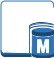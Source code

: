 <?xml version="1.0" encoding="UTF-8"?>
<dia:diagram xmlns:dia="http://www.lysator.liu.se/~alla/dia/">
  <dia:layer name="Fondo" visible="true" active="true">
    <dia:group>
      <dia:group>
        <dia:group>
          <dia:group>
            <dia:group>
              <dia:object type="Standard - Line" version="0" id="O0">
                <dia:attribute name="obj_pos">
                  <dia:point val="3.768,1.252"/>
                </dia:attribute>
                <dia:attribute name="obj_bb">
                  <dia:rectangle val="3.768,1.252;3.768,1.382"/>
                </dia:attribute>
                <dia:attribute name="conn_endpoints">
                  <dia:point val="3.768,1.252"/>
                  <dia:point val="3.768,1.382"/>
                </dia:attribute>
                <dia:attribute name="numcp">
                  <dia:int val="1"/>
                </dia:attribute>
                <dia:attribute name="line_color">
                  <dia:color val="#19486f"/>
                </dia:attribute>
                <dia:attribute name="line_width">
                  <dia:real val="0"/>
                </dia:attribute>
              </dia:object>
            </dia:group>
            <dia:group>
              <dia:object type="Standard - BezierLine" version="0" id="O1">
                <dia:attribute name="obj_pos">
                  <dia:point val="2.559,2.3"/>
                </dia:attribute>
                <dia:attribute name="obj_bb">
                  <dia:rectangle val="2.553,2.3;2.559,2.444"/>
                </dia:attribute>
                <dia:attribute name="bez_points">
                  <dia:point val="2.559,2.3"/>
                  <dia:point val="2.559,2.43"/>
                  <dia:point val="2.559,2.3"/>
                  <dia:point val="2.559,2.43"/>
                  <dia:point val="2.557,2.435"/>
                  <dia:point val="2.555,2.439"/>
                  <dia:point val="2.553,2.444"/>
                  <dia:point val="2.553,2.314"/>
                  <dia:point val="2.553,2.444"/>
                  <dia:point val="2.553,2.314"/>
                  <dia:point val="2.555,2.309"/>
                  <dia:point val="2.557,2.304"/>
                  <dia:point val="2.559,2.3"/>
                </dia:attribute>
                <dia:attribute name="corner_types">
                  <dia:enum val="0"/>
                  <dia:enum val="0"/>
                  <dia:enum val="0"/>
                  <dia:enum val="0"/>
                  <dia:enum val="0"/>
                </dia:attribute>
                <dia:attribute name="line_color">
                  <dia:color val="#19486f"/>
                </dia:attribute>
                <dia:attribute name="line_width">
                  <dia:real val="0"/>
                </dia:attribute>
              </dia:object>
              <dia:object type="Standard - BezierLine" version="0" id="O2">
                <dia:attribute name="obj_pos">
                  <dia:point val="2.553,2.314"/>
                </dia:attribute>
                <dia:attribute name="obj_bb">
                  <dia:rectangle val="2.551,2.314;2.553,2.451"/>
                </dia:attribute>
                <dia:attribute name="bez_points">
                  <dia:point val="2.553,2.314"/>
                  <dia:point val="2.553,2.444"/>
                  <dia:point val="2.553,2.314"/>
                  <dia:point val="2.553,2.444"/>
                  <dia:point val="2.552,2.446"/>
                  <dia:point val="2.552,2.449"/>
                  <dia:point val="2.551,2.451"/>
                  <dia:point val="2.551,2.321"/>
                  <dia:point val="2.551,2.451"/>
                  <dia:point val="2.551,2.321"/>
                  <dia:point val="2.552,2.318"/>
                  <dia:point val="2.552,2.316"/>
                  <dia:point val="2.553,2.314"/>
                </dia:attribute>
                <dia:attribute name="corner_types">
                  <dia:enum val="0"/>
                  <dia:enum val="0"/>
                  <dia:enum val="0"/>
                  <dia:enum val="0"/>
                  <dia:enum val="0"/>
                </dia:attribute>
                <dia:attribute name="line_color">
                  <dia:color val="#19486f"/>
                </dia:attribute>
                <dia:attribute name="line_width">
                  <dia:real val="0"/>
                </dia:attribute>
              </dia:object>
            </dia:group>
            <dia:object type="Standard - BezierLine" version="0" id="O3">
              <dia:attribute name="obj_pos">
                <dia:point val="3.752,2.365"/>
              </dia:attribute>
              <dia:attribute name="obj_bb">
                <dia:rectangle val="2.547,2.127;3.753,2.439"/>
              </dia:attribute>
              <dia:attribute name="bez_points">
                <dia:point val="3.752,2.365"/>
                <dia:point val="3.565,2.303"/>
                <dia:point val="3.36,2.295"/>
                <dia:point val="3.186,2.295"/>
                <dia:point val="2.932,2.295"/>
                <dia:point val="2.612,2.353"/>
                <dia:point val="2.549,2.439"/>
                <dia:point val="2.547,2.321"/>
                <dia:point val="2.549,2.439"/>
                <dia:point val="2.547,2.321"/>
                <dia:point val="2.57,2.216"/>
                <dia:point val="2.869,2.127"/>
                <dia:point val="3.133,2.127"/>
                <dia:point val="3.223,2.127"/>
                <dia:point val="3.624,2.168"/>
                <dia:point val="3.753,2.234"/>
              </dia:attribute>
              <dia:attribute name="corner_types">
                <dia:enum val="0"/>
                <dia:enum val="0"/>
                <dia:enum val="0"/>
                <dia:enum val="0"/>
                <dia:enum val="0"/>
                <dia:enum val="0"/>
              </dia:attribute>
              <dia:attribute name="line_color">
                <dia:color val="#19486f"/>
              </dia:attribute>
              <dia:attribute name="line_width">
                <dia:real val="0"/>
              </dia:attribute>
            </dia:object>
            <dia:group>
              <dia:object type="Standard - Beziergon" version="0" id="O4">
                <dia:attribute name="obj_pos">
                  <dia:point val="3.226,2.413"/>
                </dia:attribute>
                <dia:attribute name="obj_bb">
                  <dia:rectangle val="2.694,2.413;3.758,2.661"/>
                </dia:attribute>
                <dia:attribute name="bez_points">
                  <dia:point val="3.226,2.413"/>
                  <dia:point val="3.336,2.413"/>
                  <dia:point val="3.429,2.422"/>
                  <dia:point val="3.506,2.434"/>
                  <dia:point val="3.671,2.462"/>
                  <dia:point val="3.758,2.509"/>
                  <dia:point val="3.758,2.538"/>
                  <dia:point val="3.758,2.567"/>
                  <dia:point val="3.671,2.613"/>
                  <dia:point val="3.506,2.64"/>
                  <dia:point val="3.429,2.653"/>
                  <dia:point val="3.336,2.661"/>
                  <dia:point val="3.226,2.661"/>
                  <dia:point val="2.881,2.661"/>
                  <dia:point val="2.694,2.579"/>
                  <dia:point val="2.694,2.538"/>
                  <dia:point val="2.694,2.496"/>
                  <dia:point val="2.881,2.413"/>
                </dia:attribute>
                <dia:attribute name="corner_types">
                  <dia:enum val="-1797716328"/>
                  <dia:enum val="0"/>
                  <dia:enum val="0"/>
                  <dia:enum val="0"/>
                  <dia:enum val="0"/>
                  <dia:enum val="0"/>
                  <dia:enum val="0"/>
                </dia:attribute>
                <dia:attribute name="line_color">
                  <dia:color val="#2e73b7"/>
                </dia:attribute>
                <dia:attribute name="line_width">
                  <dia:real val="0"/>
                </dia:attribute>
                <dia:attribute name="inner_color">
                  <dia:color val="#2e73b7"/>
                </dia:attribute>
                <dia:attribute name="show_background">
                  <dia:boolean val="true"/>
                </dia:attribute>
              </dia:object>
            </dia:group>
            <dia:group>
              <dia:object type="Standard - BezierLine" version="0" id="O5">
                <dia:attribute name="obj_pos">
                  <dia:point val="3.758,2.538"/>
                </dia:attribute>
                <dia:attribute name="obj_bb">
                  <dia:rectangle val="2.758,2.538;4.758,2.804"/>
                </dia:attribute>
                <dia:attribute name="bez_points">
                  <dia:point val="3.758,2.538"/>
                  <dia:point val="3.758,2.678"/>
                  <dia:point val="3.758,2.538"/>
                  <dia:point val="3.758,2.678"/>
                  <dia:point val="3.758,2.678"/>
                  <dia:point val="3.758,2.679"/>
                  <dia:point val="3.758,2.68"/>
                  <dia:point val="3.758,2.54"/>
                  <dia:point val="3.758,2.68"/>
                  <dia:point val="3.758,2.54"/>
                  <dia:point val="3.758,2.539"/>
                  <dia:point val="3.758,2.538"/>
                  <dia:point val="3.758,2.538"/>
                </dia:attribute>
                <dia:attribute name="corner_types">
                  <dia:enum val="0"/>
                  <dia:enum val="0"/>
                  <dia:enum val="0"/>
                  <dia:enum val="0"/>
                  <dia:enum val="0"/>
                </dia:attribute>
                <dia:attribute name="line_color">
                  <dia:color val="#19486f"/>
                </dia:attribute>
                <dia:attribute name="line_width">
                  <dia:real val="0"/>
                </dia:attribute>
              </dia:object>
              <dia:object type="Standard - BezierLine" version="0" id="O6">
                <dia:attribute name="obj_pos">
                  <dia:point val="3.758,2.54"/>
                </dia:attribute>
                <dia:attribute name="obj_bb">
                  <dia:rectangle val="3.757,2.54;3.758,2.683"/>
                </dia:attribute>
                <dia:attribute name="bez_points">
                  <dia:point val="3.758,2.54"/>
                  <dia:point val="3.758,2.68"/>
                  <dia:point val="3.758,2.54"/>
                  <dia:point val="3.758,2.68"/>
                  <dia:point val="3.758,2.681"/>
                  <dia:point val="3.758,2.682"/>
                  <dia:point val="3.757,2.683"/>
                  <dia:point val="3.757,2.543"/>
                  <dia:point val="3.757,2.683"/>
                  <dia:point val="3.757,2.543"/>
                  <dia:point val="3.758,2.542"/>
                  <dia:point val="3.758,2.541"/>
                  <dia:point val="3.758,2.54"/>
                </dia:attribute>
                <dia:attribute name="corner_types">
                  <dia:enum val="0"/>
                  <dia:enum val="0"/>
                  <dia:enum val="0"/>
                  <dia:enum val="0"/>
                  <dia:enum val="0"/>
                </dia:attribute>
                <dia:attribute name="line_color">
                  <dia:color val="#19486f"/>
                </dia:attribute>
                <dia:attribute name="line_width">
                  <dia:real val="0"/>
                </dia:attribute>
              </dia:object>
              <dia:object type="Standard - BezierLine" version="0" id="O7">
                <dia:attribute name="obj_pos">
                  <dia:point val="3.757,2.543"/>
                </dia:attribute>
                <dia:attribute name="obj_bb">
                  <dia:rectangle val="3.756,2.543;3.757,2.687"/>
                </dia:attribute>
                <dia:attribute name="bez_points">
                  <dia:point val="3.757,2.543"/>
                  <dia:point val="3.757,2.683"/>
                  <dia:point val="3.757,2.543"/>
                  <dia:point val="3.757,2.683"/>
                  <dia:point val="3.757,2.684"/>
                  <dia:point val="3.756,2.685"/>
                  <dia:point val="3.756,2.687"/>
                  <dia:point val="3.756,2.547"/>
                  <dia:point val="3.756,2.687"/>
                  <dia:point val="3.756,2.547"/>
                  <dia:point val="3.756,2.546"/>
                  <dia:point val="3.757,2.544"/>
                  <dia:point val="3.757,2.543"/>
                </dia:attribute>
                <dia:attribute name="corner_types">
                  <dia:enum val="0"/>
                  <dia:enum val="0"/>
                  <dia:enum val="0"/>
                  <dia:enum val="0"/>
                  <dia:enum val="0"/>
                </dia:attribute>
                <dia:attribute name="line_color">
                  <dia:color val="#19486f"/>
                </dia:attribute>
                <dia:attribute name="line_width">
                  <dia:real val="0"/>
                </dia:attribute>
              </dia:object>
              <dia:object type="Standard - BezierLine" version="0" id="O8">
                <dia:attribute name="obj_pos">
                  <dia:point val="3.756,2.547"/>
                </dia:attribute>
                <dia:attribute name="obj_bb">
                  <dia:rectangle val="1.694,2.538;3.756,2.801"/>
                </dia:attribute>
                <dia:attribute name="bez_points">
                  <dia:point val="3.756,2.547"/>
                  <dia:point val="3.756,2.687"/>
                  <dia:point val="3.756,2.547"/>
                  <dia:point val="3.756,2.687"/>
                  <dia:point val="3.74,2.716"/>
                  <dia:point val="3.654,2.756"/>
                  <dia:point val="3.506,2.78"/>
                  <dia:point val="3.429,2.793"/>
                  <dia:point val="3.336,2.801"/>
                  <dia:point val="3.226,2.801"/>
                  <dia:point val="2.881,2.801"/>
                  <dia:point val="2.694,2.72"/>
                  <dia:point val="2.694,2.678"/>
                  <dia:point val="2.694,2.538"/>
                  <dia:point val="2.694,2.678"/>
                  <dia:point val="2.694,2.538"/>
                  <dia:point val="2.694,2.579"/>
                  <dia:point val="2.881,2.661"/>
                  <dia:point val="3.226,2.661"/>
                  <dia:point val="3.336,2.661"/>
                  <dia:point val="3.429,2.653"/>
                  <dia:point val="3.506,2.64"/>
                  <dia:point val="3.654,2.616"/>
                  <dia:point val="3.74,2.576"/>
                  <dia:point val="3.756,2.547"/>
                </dia:attribute>
                <dia:attribute name="corner_types">
                  <dia:enum val="0"/>
                  <dia:enum val="0"/>
                  <dia:enum val="0"/>
                  <dia:enum val="0"/>
                  <dia:enum val="0"/>
                  <dia:enum val="0"/>
                  <dia:enum val="0"/>
                  <dia:enum val="0"/>
                  <dia:enum val="0"/>
                </dia:attribute>
                <dia:attribute name="line_color">
                  <dia:color val="#19486f"/>
                </dia:attribute>
                <dia:attribute name="line_width">
                  <dia:real val="0"/>
                </dia:attribute>
              </dia:object>
            </dia:group>
            <dia:object type="Standard - Beziergon" version="0" id="O9">
              <dia:attribute name="obj_pos">
                <dia:point val="3.758,2.538"/>
              </dia:attribute>
              <dia:attribute name="obj_bb">
                <dia:rectangle val="1.694,2.538;4.758,2.801"/>
              </dia:attribute>
              <dia:attribute name="bez_points">
                <dia:point val="3.758,2.538"/>
                <dia:point val="3.758,2.678"/>
                <dia:point val="3.758,2.538"/>
                <dia:point val="3.758,2.678"/>
                <dia:point val="3.758,2.707"/>
                <dia:point val="3.671,2.753"/>
                <dia:point val="3.506,2.78"/>
                <dia:point val="3.429,2.793"/>
                <dia:point val="3.336,2.801"/>
                <dia:point val="3.226,2.801"/>
                <dia:point val="2.881,2.801"/>
                <dia:point val="2.694,2.72"/>
                <dia:point val="2.694,2.678"/>
                <dia:point val="2.694,2.538"/>
                <dia:point val="2.694,2.678"/>
                <dia:point val="2.694,2.538"/>
                <dia:point val="2.694,2.579"/>
                <dia:point val="2.881,2.661"/>
                <dia:point val="3.226,2.661"/>
                <dia:point val="3.336,2.661"/>
                <dia:point val="3.429,2.653"/>
                <dia:point val="3.506,2.64"/>
                <dia:point val="3.671,2.613"/>
                <dia:point val="3.758,2.567"/>
              </dia:attribute>
              <dia:attribute name="corner_types">
                <dia:enum val="-1797716328"/>
                <dia:enum val="0"/>
                <dia:enum val="0"/>
                <dia:enum val="0"/>
                <dia:enum val="0"/>
                <dia:enum val="0"/>
                <dia:enum val="0"/>
                <dia:enum val="0"/>
                <dia:enum val="0"/>
              </dia:attribute>
              <dia:attribute name="line_color">
                <dia:color val="#19486f"/>
              </dia:attribute>
              <dia:attribute name="line_width">
                <dia:real val="0"/>
              </dia:attribute>
              <dia:attribute name="inner_color">
                <dia:color val="#19486f"/>
              </dia:attribute>
              <dia:attribute name="show_background">
                <dia:boolean val="true"/>
              </dia:attribute>
            </dia:object>
            <dia:group>
              <dia:group>
                <dia:object type="Standard - BezierLine" version="0" id="O10">
                  <dia:attribute name="obj_pos">
                    <dia:point val="3.767,3.634"/>
                  </dia:attribute>
                  <dia:attribute name="obj_bb">
                    <dia:rectangle val="2.767,3.591;4.767,3.965"/>
                  </dia:attribute>
                  <dia:attribute name="bez_points">
                    <dia:point val="3.767,3.634"/>
                    <dia:point val="3.767,3.775"/>
                    <dia:point val="3.767,3.634"/>
                    <dia:point val="3.767,3.775"/>
                    <dia:point val="3.767,3.776"/>
                    <dia:point val="3.767,3.777"/>
                    <dia:point val="3.767,3.778"/>
                    <dia:point val="3.767,3.638"/>
                    <dia:point val="3.767,3.778"/>
                    <dia:point val="3.767,3.638"/>
                    <dia:point val="3.767,3.637"/>
                    <dia:point val="3.767,3.636"/>
                    <dia:point val="3.767,3.634"/>
                  </dia:attribute>
                  <dia:attribute name="corner_types">
                    <dia:enum val="0"/>
                    <dia:enum val="0"/>
                    <dia:enum val="0"/>
                    <dia:enum val="0"/>
                    <dia:enum val="0"/>
                  </dia:attribute>
                  <dia:attribute name="line_color">
                    <dia:color val="#19486f"/>
                  </dia:attribute>
                  <dia:attribute name="line_width">
                    <dia:real val="0"/>
                  </dia:attribute>
                </dia:object>
                <dia:object type="Standard - BezierLine" version="0" id="O11">
                  <dia:attribute name="obj_pos">
                    <dia:point val="3.767,3.638"/>
                  </dia:attribute>
                  <dia:attribute name="obj_bb">
                    <dia:rectangle val="3.766,3.638;3.767,3.781"/>
                  </dia:attribute>
                  <dia:attribute name="bez_points">
                    <dia:point val="3.767,3.638"/>
                    <dia:point val="3.767,3.778"/>
                    <dia:point val="3.767,3.638"/>
                    <dia:point val="3.767,3.778"/>
                    <dia:point val="3.767,3.779"/>
                    <dia:point val="3.766,3.78"/>
                    <dia:point val="3.766,3.781"/>
                    <dia:point val="3.766,3.641"/>
                    <dia:point val="3.766,3.781"/>
                    <dia:point val="3.766,3.641"/>
                    <dia:point val="3.766,3.64"/>
                    <dia:point val="3.767,3.639"/>
                    <dia:point val="3.767,3.638"/>
                  </dia:attribute>
                  <dia:attribute name="corner_types">
                    <dia:enum val="0"/>
                    <dia:enum val="0"/>
                    <dia:enum val="0"/>
                    <dia:enum val="0"/>
                    <dia:enum val="0"/>
                  </dia:attribute>
                  <dia:attribute name="line_color">
                    <dia:color val="#19486f"/>
                  </dia:attribute>
                  <dia:attribute name="line_width">
                    <dia:real val="0"/>
                  </dia:attribute>
                </dia:object>
                <dia:object type="Standard - BezierLine" version="0" id="O12">
                  <dia:attribute name="obj_pos">
                    <dia:point val="3.766,3.641"/>
                  </dia:attribute>
                  <dia:attribute name="obj_bb">
                    <dia:rectangle val="3.763,3.641;3.766,3.787"/>
                  </dia:attribute>
                  <dia:attribute name="bez_points">
                    <dia:point val="3.766,3.641"/>
                    <dia:point val="3.766,3.781"/>
                    <dia:point val="3.766,3.641"/>
                    <dia:point val="3.766,3.781"/>
                    <dia:point val="3.765,3.783"/>
                    <dia:point val="3.764,3.785"/>
                    <dia:point val="3.763,3.787"/>
                    <dia:point val="3.763,3.647"/>
                    <dia:point val="3.763,3.787"/>
                    <dia:point val="3.763,3.647"/>
                    <dia:point val="3.764,3.645"/>
                    <dia:point val="3.765,3.643"/>
                    <dia:point val="3.766,3.641"/>
                  </dia:attribute>
                  <dia:attribute name="corner_types">
                    <dia:enum val="0"/>
                    <dia:enum val="0"/>
                    <dia:enum val="0"/>
                    <dia:enum val="0"/>
                    <dia:enum val="0"/>
                  </dia:attribute>
                  <dia:attribute name="line_color">
                    <dia:color val="#19486f"/>
                  </dia:attribute>
                  <dia:attribute name="line_width">
                    <dia:real val="0"/>
                  </dia:attribute>
                </dia:object>
              </dia:group>
              <dia:object type="Standard - Beziergon" version="0" id="O13">
                <dia:attribute name="obj_pos">
                  <dia:point val="3.264,3.753"/>
                </dia:attribute>
                <dia:attribute name="obj_bb">
                  <dia:rectangle val="1.694,3.361;4.767,3.898"/>
                </dia:attribute>
                <dia:attribute name="bez_points">
                  <dia:point val="3.264,3.753"/>
                  <dia:point val="3.069,3.753"/>
                  <dia:point val="2.919,3.735"/>
                  <dia:point val="2.813,3.703"/>
                  <dia:point val="2.813,3.648"/>
                  <dia:point val="2.813,3.703"/>
                  <dia:point val="2.813,3.648"/>
                  <dia:point val="2.747,3.616"/>
                  <dia:point val="2.7,3.58"/>
                  <dia:point val="2.694,3.553"/>
                  <dia:point val="2.695,3.781"/>
                  <dia:point val="2.694,3.553"/>
                  <dia:point val="2.695,3.781"/>
                  <dia:point val="2.705,3.798"/>
                  <dia:point val="2.729,3.815"/>
                  <dia:point val="2.812,3.843"/>
                  <dia:point val="2.812,3.842"/>
                  <dia:point val="2.812,3.843"/>
                  <dia:point val="2.812,3.842"/>
                  <dia:point val="2.919,3.875"/>
                  <dia:point val="3.066,3.898"/>
                  <dia:point val="3.261,3.898"/>
                  <dia:point val="3.619,3.898"/>
                  <dia:point val="3.767,3.818"/>
                  <dia:point val="3.767,3.775"/>
                  <dia:point val="3.767,3.634"/>
                  <dia:point val="3.767,3.775"/>
                  <dia:point val="3.767,3.634"/>
                  <dia:point val="3.767,3.678"/>
                  <dia:point val="3.621,3.753"/>
                </dia:attribute>
                <dia:attribute name="corner_types">
                  <dia:enum val="-1797716312"/>
                  <dia:enum val="0"/>
                  <dia:enum val="0"/>
                  <dia:enum val="0"/>
                  <dia:enum val="0"/>
                  <dia:enum val="0"/>
                  <dia:enum val="0"/>
                  <dia:enum val="0"/>
                  <dia:enum val="0"/>
                  <dia:enum val="0"/>
                  <dia:enum val="0"/>
                </dia:attribute>
                <dia:attribute name="line_color">
                  <dia:color val="#19486f"/>
                </dia:attribute>
                <dia:attribute name="line_width">
                  <dia:real val="0"/>
                </dia:attribute>
                <dia:attribute name="inner_color">
                  <dia:color val="#19486f"/>
                </dia:attribute>
                <dia:attribute name="show_background">
                  <dia:boolean val="true"/>
                </dia:attribute>
              </dia:object>
            </dia:group>
            <dia:object type="Standard - Beziergon" version="0" id="O14">
              <dia:attribute name="obj_pos">
                <dia:point val="1.335,3.699"/>
              </dia:attribute>
              <dia:attribute name="obj_bb">
                <dia:rectangle val="0.127,3.451;2.127,3.829"/>
              </dia:attribute>
              <dia:attribute name="bez_points">
                <dia:point val="1.335,3.699"/>
                <dia:point val="1.335,3.829"/>
                <dia:point val="1.335,3.699"/>
                <dia:point val="1.335,3.829"/>
                <dia:point val="1.224,3.829"/>
                <dia:point val="1.134,3.74"/>
                <dia:point val="1.134,3.629"/>
                <dia:point val="1.127,3.502"/>
                <dia:point val="1.134,3.629"/>
                <dia:point val="1.127,3.502"/>
                <dia:point val="1.127,3.612"/>
                <dia:point val="1.224,3.699"/>
              </dia:attribute>
              <dia:attribute name="corner_types">
                <dia:enum val="-1797716344"/>
                <dia:enum val="0"/>
                <dia:enum val="0"/>
                <dia:enum val="0"/>
                <dia:enum val="0"/>
              </dia:attribute>
              <dia:attribute name="line_color">
                <dia:color val="#19486f"/>
              </dia:attribute>
              <dia:attribute name="line_width">
                <dia:real val="0"/>
              </dia:attribute>
              <dia:attribute name="inner_color">
                <dia:color val="#19486f"/>
              </dia:attribute>
              <dia:attribute name="show_background">
                <dia:boolean val="true"/>
              </dia:attribute>
            </dia:object>
            <dia:group>
              <dia:object type="Standard - Polygon" version="0" id="O15">
                <dia:attribute name="obj_pos">
                  <dia:point val="2.627,3.698"/>
                </dia:attribute>
                <dia:attribute name="obj_bb">
                  <dia:rectangle val="1.306,3.658;2.627,3.829"/>
                </dia:attribute>
                <dia:attribute name="poly_points">
                  <dia:point val="2.627,3.698"/>
                  <dia:point val="2.627,3.828"/>
                  <dia:point val="1.335,3.829"/>
                  <dia:point val="1.306,3.658"/>
                </dia:attribute>
                <dia:attribute name="line_color">
                  <dia:color val="#19486f"/>
                </dia:attribute>
                <dia:attribute name="line_width">
                  <dia:real val="0"/>
                </dia:attribute>
                <dia:attribute name="inner_color">
                  <dia:color val="#19486f"/>
                </dia:attribute>
                <dia:attribute name="show_background">
                  <dia:boolean val="true"/>
                </dia:attribute>
              </dia:object>
            </dia:group>
            <dia:group>
              <dia:object type="Standard - BezierLine" version="0" id="O16">
                <dia:attribute name="obj_pos">
                  <dia:point val="3.753,2.251"/>
                </dia:attribute>
                <dia:attribute name="obj_bb">
                  <dia:rectangle val="1.126,1.052;3.761,3.699"/>
                </dia:attribute>
                <dia:attribute name="bez_points">
                  <dia:point val="3.753,2.251"/>
                  <dia:point val="3.563,2.184"/>
                  <dia:point val="3.251,2.182"/>
                  <dia:point val="3.161,2.183"/>
                  <dia:point val="2.901,2.187"/>
                  <dia:point val="2.603,2.249"/>
                  <dia:point val="2.554,2.326"/>
                  <dia:point val="2.551,2.341"/>
                  <dia:point val="2.554,2.326"/>
                  <dia:point val="2.551,2.341"/>
                  <dia:point val="2.552,2.389"/>
                  <dia:point val="2.551,2.341"/>
                  <dia:point val="2.552,2.389"/>
                  <dia:point val="2.551,3.63"/>
                  <dia:point val="2.552,2.389"/>
                  <dia:point val="2.551,3.63"/>
                  <dia:point val="2.551,3.653"/>
                  <dia:point val="2.6,3.683"/>
                  <dia:point val="2.627,3.698"/>
                  <dia:point val="1.327,3.699"/>
                  <dia:point val="2.627,3.698"/>
                  <dia:point val="1.327,3.699"/>
                  <dia:point val="1.216,3.699"/>
                  <dia:point val="1.126,3.61"/>
                  <dia:point val="1.126,3.499"/>
                  <dia:point val="1.126,1.251"/>
                  <dia:point val="1.126,3.499"/>
                  <dia:point val="1.126,1.251"/>
                  <dia:point val="1.126,1.141"/>
                  <dia:point val="1.216,1.052"/>
                  <dia:point val="1.327,1.052"/>
                  <dia:point val="3.56,1.052"/>
                  <dia:point val="1.327,1.052"/>
                  <dia:point val="3.56,1.052"/>
                  <dia:point val="3.671,1.052"/>
                  <dia:point val="3.761,1.141"/>
                  <dia:point val="3.761,1.252"/>
                </dia:attribute>
                <dia:attribute name="corner_types">
                  <dia:enum val="0"/>
                  <dia:enum val="0"/>
                  <dia:enum val="0"/>
                  <dia:enum val="0"/>
                  <dia:enum val="0"/>
                  <dia:enum val="0"/>
                  <dia:enum val="0"/>
                  <dia:enum val="0"/>
                  <dia:enum val="0"/>
                  <dia:enum val="0"/>
                  <dia:enum val="0"/>
                  <dia:enum val="0"/>
                  <dia:enum val="0"/>
                </dia:attribute>
                <dia:attribute name="line_color">
                  <dia:color val="#2e73b7"/>
                </dia:attribute>
                <dia:attribute name="line_width">
                  <dia:real val="0"/>
                </dia:attribute>
              </dia:object>
            </dia:group>
            <dia:group>
              <dia:object type="Standard - Beziergon" version="0" id="O17">
                <dia:attribute name="obj_pos">
                  <dia:point val="3.768,2.78"/>
                </dia:attribute>
                <dia:attribute name="obj_bb">
                  <dia:rectangle val="2.695,2.78;3.768,3.758"/>
                </dia:attribute>
                <dia:attribute name="bez_points">
                  <dia:point val="3.768,2.78"/>
                  <dia:point val="3.767,3.635"/>
                  <dia:point val="3.768,2.78"/>
                  <dia:point val="3.767,3.635"/>
                  <dia:point val="3.767,3.678"/>
                  <dia:point val="3.619,3.758"/>
                  <dia:point val="3.261,3.758"/>
                  <dia:point val="3.065,3.758"/>
                  <dia:point val="2.918,3.735"/>
                  <dia:point val="2.822,3.707"/>
                  <dia:point val="2.751,3.684"/>
                  <dia:point val="2.7,3.658"/>
                  <dia:point val="2.695,3.638"/>
                  <dia:point val="2.695,2.788"/>
                  <dia:point val="2.695,3.638"/>
                  <dia:point val="2.695,2.788"/>
                  <dia:point val="2.799,2.852"/>
                  <dia:point val="3.013,2.886"/>
                  <dia:point val="3.226,2.886"/>
                  <dia:point val="3.24,2.886"/>
                  <dia:point val="3.226,2.886"/>
                  <dia:point val="3.24,2.886"/>
                  <dia:point val="3.262,2.885"/>
                  <dia:point val="3.284,2.885"/>
                  <dia:point val="3.305,2.885"/>
                  <dia:point val="3.314,2.884"/>
                  <dia:point val="3.305,2.885"/>
                  <dia:point val="3.314,2.884"/>
                  <dia:point val="3.333,2.883"/>
                  <dia:point val="3.351,2.883"/>
                  <dia:point val="3.369,2.881"/>
                  <dia:point val="3.378,2.88"/>
                  <dia:point val="3.387,2.88"/>
                  <dia:point val="3.396,2.879"/>
                  <dia:point val="3.41,2.878"/>
                  <dia:point val="3.424,2.877"/>
                  <dia:point val="3.438,2.875"/>
                  <dia:point val="3.446,2.874"/>
                  <dia:point val="3.453,2.873"/>
                  <dia:point val="3.46,2.872"/>
                  <dia:point val="3.476,2.87"/>
                  <dia:point val="3.49,2.868"/>
                  <dia:point val="3.505,2.866"/>
                  <dia:point val="3.622,2.847"/>
                  <dia:point val="3.712,2.816"/>
                </dia:attribute>
                <dia:attribute name="corner_types">
                  <dia:enum val="-1797716280"/>
                  <dia:enum val="0"/>
                  <dia:enum val="0"/>
                  <dia:enum val="0"/>
                  <dia:enum val="0"/>
                  <dia:enum val="0"/>
                  <dia:enum val="0"/>
                  <dia:enum val="0"/>
                  <dia:enum val="0"/>
                  <dia:enum val="0"/>
                  <dia:enum val="0"/>
                  <dia:enum val="0"/>
                  <dia:enum val="0"/>
                  <dia:enum val="0"/>
                  <dia:enum val="0"/>
                  <dia:enum val="0"/>
                </dia:attribute>
                <dia:attribute name="line_color">
                  <dia:color val="#2e73b7"/>
                </dia:attribute>
                <dia:attribute name="line_width">
                  <dia:real val="0"/>
                </dia:attribute>
                <dia:attribute name="inner_color">
                  <dia:color val="#2e73b7"/>
                </dia:attribute>
                <dia:attribute name="show_background">
                  <dia:boolean val="true"/>
                </dia:attribute>
              </dia:object>
            </dia:group>
          </dia:group>
          <dia:object type="Standard - Polygon" version="0" id="O18">
            <dia:attribute name="obj_pos">
              <dia:point val="3.233,3.465"/>
            </dia:attribute>
            <dia:attribute name="obj_bb">
              <dia:rectangle val="2.957,2.991;3.502,3.631"/>
            </dia:attribute>
            <dia:attribute name="poly_points">
              <dia:point val="3.233,3.465"/>
              <dia:point val="3.231,3.465"/>
              <dia:point val="3.118,2.991"/>
              <dia:point val="2.957,2.991"/>
              <dia:point val="2.957,3.631"/>
              <dia:point val="3.054,3.631"/>
              <dia:point val="3.054,3.098"/>
              <dia:point val="3.056,3.098"/>
              <dia:point val="3.186,3.631"/>
              <dia:point val="3.273,3.631"/>
              <dia:point val="3.403,3.098"/>
              <dia:point val="3.405,3.098"/>
              <dia:point val="3.405,3.631"/>
              <dia:point val="3.502,3.631"/>
              <dia:point val="3.502,2.991"/>
              <dia:point val="3.345,2.991"/>
            </dia:attribute>
            <dia:attribute name="line_color">
              <dia:color val="#ffffff"/>
            </dia:attribute>
            <dia:attribute name="line_width">
              <dia:real val="0"/>
            </dia:attribute>
            <dia:attribute name="show_background">
              <dia:boolean val="true"/>
            </dia:attribute>
          </dia:object>
        </dia:group>
      </dia:group>
    </dia:group>
  </dia:layer>
</dia:diagram>

